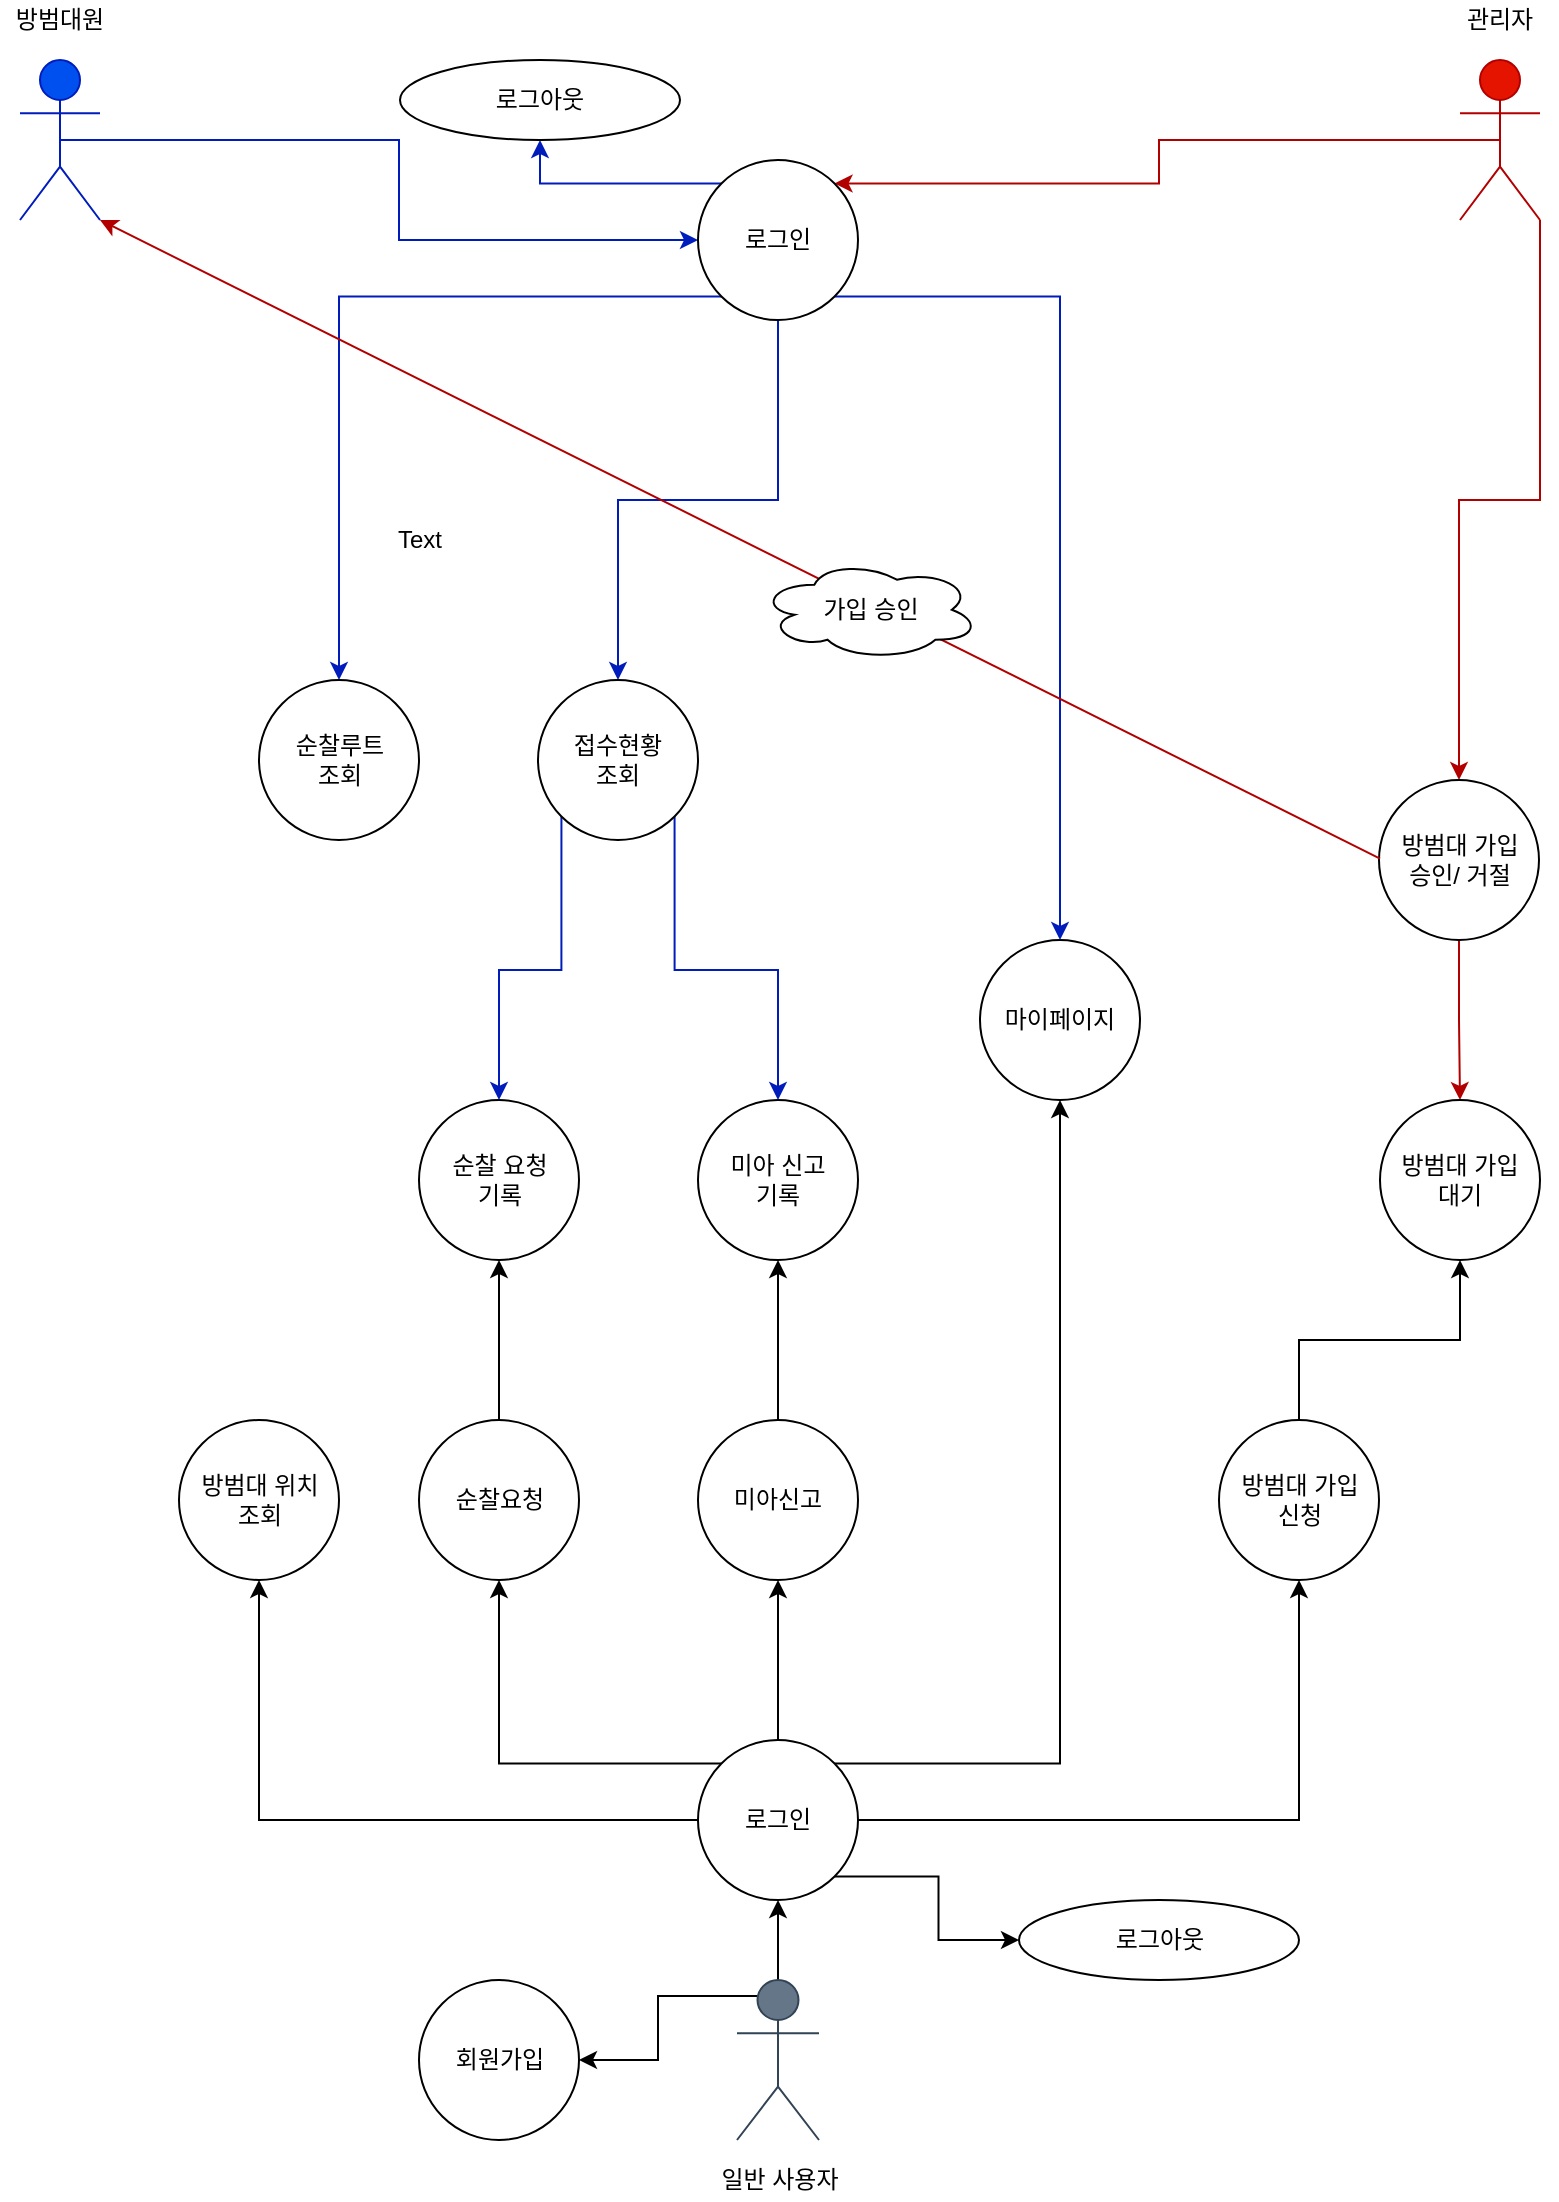 <mxfile version="13.5.8" type="github">
  <diagram id="C5RBs43oDa-KdzZeNtuy" name="Page-1">
    <mxGraphModel dx="2370" dy="1323" grid="1" gridSize="10" guides="1" tooltips="1" connect="1" arrows="1" fold="1" page="1" pageScale="1" pageWidth="827" pageHeight="1169" math="0" shadow="0">
      <root>
        <object label="" id="WIyWlLk6GJQsqaUBKTNV-0">
          <mxCell />
        </object>
        <mxCell id="WIyWlLk6GJQsqaUBKTNV-1" parent="WIyWlLk6GJQsqaUBKTNV-0" />
        <mxCell id="tuNQhOMpHqH_E0YNH1Yw-140" style="edgeStyle=orthogonalEdgeStyle;rounded=0;orthogonalLoop=1;jettySize=auto;html=1;exitX=0.5;exitY=0.5;exitDx=0;exitDy=0;exitPerimeter=0;entryX=1;entryY=0;entryDx=0;entryDy=0;fillColor=#e51400;strokeColor=#B20000;" edge="1" parent="WIyWlLk6GJQsqaUBKTNV-1" source="tuNQhOMpHqH_E0YNH1Yw-69" target="tuNQhOMpHqH_E0YNH1Yw-99">
          <mxGeometry relative="1" as="geometry" />
        </mxCell>
        <mxCell id="tuNQhOMpHqH_E0YNH1Yw-144" style="edgeStyle=orthogonalEdgeStyle;rounded=0;orthogonalLoop=1;jettySize=auto;html=1;exitX=1;exitY=1;exitDx=0;exitDy=0;exitPerimeter=0;entryX=0.5;entryY=0;entryDx=0;entryDy=0;fillColor=#e51400;strokeColor=#B20000;" edge="1" parent="WIyWlLk6GJQsqaUBKTNV-1" source="tuNQhOMpHqH_E0YNH1Yw-69" target="tuNQhOMpHqH_E0YNH1Yw-142">
          <mxGeometry relative="1" as="geometry" />
        </mxCell>
        <mxCell id="tuNQhOMpHqH_E0YNH1Yw-69" value="관리자&lt;br&gt;" style="shape=umlActor;verticalLabelPosition=bottom;verticalAlign=top;html=1;outlineConnect=0;fillColor=#e51400;strokeColor=#B20000;fontColor=#ffffff;" vertex="1" parent="WIyWlLk6GJQsqaUBKTNV-1">
          <mxGeometry x="760" y="80" width="40" height="80" as="geometry" />
        </mxCell>
        <mxCell id="tuNQhOMpHqH_E0YNH1Yw-123" style="edgeStyle=orthogonalEdgeStyle;rounded=0;orthogonalLoop=1;jettySize=auto;html=1;exitX=0.5;exitY=0.5;exitDx=0;exitDy=0;exitPerimeter=0;entryX=0;entryY=0.5;entryDx=0;entryDy=0;fillColor=#0050ef;strokeColor=#001DBC;" edge="1" parent="WIyWlLk6GJQsqaUBKTNV-1" source="tuNQhOMpHqH_E0YNH1Yw-71" target="tuNQhOMpHqH_E0YNH1Yw-99">
          <mxGeometry relative="1" as="geometry" />
        </mxCell>
        <mxCell id="tuNQhOMpHqH_E0YNH1Yw-71" value="방범대원" style="shape=umlActor;verticalLabelPosition=bottom;verticalAlign=top;html=1;outlineConnect=0;fillColor=#0050ef;strokeColor=#001DBC;fontColor=#ffffff;" vertex="1" parent="WIyWlLk6GJQsqaUBKTNV-1">
          <mxGeometry x="40" y="80" width="40" height="80" as="geometry" />
        </mxCell>
        <mxCell id="tuNQhOMpHqH_E0YNH1Yw-85" style="edgeStyle=orthogonalEdgeStyle;rounded=0;orthogonalLoop=1;jettySize=auto;html=1;exitX=0.5;exitY=0;exitDx=0;exitDy=0;exitPerimeter=0;entryX=0.5;entryY=1;entryDx=0;entryDy=0;" edge="1" parent="WIyWlLk6GJQsqaUBKTNV-1" source="tuNQhOMpHqH_E0YNH1Yw-72" target="tuNQhOMpHqH_E0YNH1Yw-76">
          <mxGeometry relative="1" as="geometry" />
        </mxCell>
        <mxCell id="tuNQhOMpHqH_E0YNH1Yw-97" style="edgeStyle=orthogonalEdgeStyle;rounded=0;orthogonalLoop=1;jettySize=auto;html=1;exitX=0.25;exitY=0.1;exitDx=0;exitDy=0;exitPerimeter=0;entryX=1;entryY=0.5;entryDx=0;entryDy=0;" edge="1" parent="WIyWlLk6GJQsqaUBKTNV-1" source="tuNQhOMpHqH_E0YNH1Yw-72" target="tuNQhOMpHqH_E0YNH1Yw-77">
          <mxGeometry relative="1" as="geometry" />
        </mxCell>
        <mxCell id="tuNQhOMpHqH_E0YNH1Yw-72" value="일반회원" style="shape=umlActor;verticalLabelPosition=bottom;verticalAlign=top;html=1;outlineConnect=0;strokeColor=#314354;fillColor=#647687;fontColor=#ffffff;" vertex="1" parent="WIyWlLk6GJQsqaUBKTNV-1">
          <mxGeometry x="398.5" y="1040" width="41" height="80" as="geometry" />
        </mxCell>
        <mxCell id="tuNQhOMpHqH_E0YNH1Yw-88" style="edgeStyle=orthogonalEdgeStyle;rounded=0;orthogonalLoop=1;jettySize=auto;html=1;exitX=0.5;exitY=0;exitDx=0;exitDy=0;" edge="1" parent="WIyWlLk6GJQsqaUBKTNV-1" source="tuNQhOMpHqH_E0YNH1Yw-76" target="tuNQhOMpHqH_E0YNH1Yw-79">
          <mxGeometry relative="1" as="geometry" />
        </mxCell>
        <mxCell id="tuNQhOMpHqH_E0YNH1Yw-89" style="edgeStyle=orthogonalEdgeStyle;rounded=0;orthogonalLoop=1;jettySize=auto;html=1;exitX=0;exitY=0.5;exitDx=0;exitDy=0;entryX=0.5;entryY=1;entryDx=0;entryDy=0;" edge="1" parent="WIyWlLk6GJQsqaUBKTNV-1" source="tuNQhOMpHqH_E0YNH1Yw-76" target="tuNQhOMpHqH_E0YNH1Yw-81">
          <mxGeometry relative="1" as="geometry" />
        </mxCell>
        <mxCell id="tuNQhOMpHqH_E0YNH1Yw-90" style="edgeStyle=orthogonalEdgeStyle;rounded=0;orthogonalLoop=1;jettySize=auto;html=1;exitX=0;exitY=0;exitDx=0;exitDy=0;entryX=0.5;entryY=1;entryDx=0;entryDy=0;" edge="1" parent="WIyWlLk6GJQsqaUBKTNV-1" source="tuNQhOMpHqH_E0YNH1Yw-76" target="tuNQhOMpHqH_E0YNH1Yw-80">
          <mxGeometry relative="1" as="geometry" />
        </mxCell>
        <mxCell id="tuNQhOMpHqH_E0YNH1Yw-94" style="edgeStyle=orthogonalEdgeStyle;rounded=0;orthogonalLoop=1;jettySize=auto;html=1;exitX=1;exitY=0;exitDx=0;exitDy=0;entryX=0.5;entryY=1;entryDx=0;entryDy=0;" edge="1" parent="WIyWlLk6GJQsqaUBKTNV-1" source="tuNQhOMpHqH_E0YNH1Yw-76" target="tuNQhOMpHqH_E0YNH1Yw-82">
          <mxGeometry relative="1" as="geometry" />
        </mxCell>
        <mxCell id="tuNQhOMpHqH_E0YNH1Yw-95" style="edgeStyle=orthogonalEdgeStyle;rounded=0;orthogonalLoop=1;jettySize=auto;html=1;exitX=1;exitY=0.5;exitDx=0;exitDy=0;entryX=0.5;entryY=1;entryDx=0;entryDy=0;" edge="1" parent="WIyWlLk6GJQsqaUBKTNV-1" source="tuNQhOMpHqH_E0YNH1Yw-76" target="tuNQhOMpHqH_E0YNH1Yw-83">
          <mxGeometry relative="1" as="geometry" />
        </mxCell>
        <mxCell id="tuNQhOMpHqH_E0YNH1Yw-108" style="edgeStyle=orthogonalEdgeStyle;rounded=0;orthogonalLoop=1;jettySize=auto;html=1;exitX=1;exitY=1;exitDx=0;exitDy=0;entryX=0;entryY=0.5;entryDx=0;entryDy=0;" edge="1" parent="WIyWlLk6GJQsqaUBKTNV-1" source="tuNQhOMpHqH_E0YNH1Yw-76" target="tuNQhOMpHqH_E0YNH1Yw-107">
          <mxGeometry relative="1" as="geometry" />
        </mxCell>
        <mxCell id="tuNQhOMpHqH_E0YNH1Yw-76" value="로그인" style="ellipse;whiteSpace=wrap;html=1;aspect=fixed;" vertex="1" parent="WIyWlLk6GJQsqaUBKTNV-1">
          <mxGeometry x="379" y="920" width="80" height="80" as="geometry" />
        </mxCell>
        <mxCell id="tuNQhOMpHqH_E0YNH1Yw-77" value="회원가입" style="ellipse;whiteSpace=wrap;html=1;aspect=fixed;" vertex="1" parent="WIyWlLk6GJQsqaUBKTNV-1">
          <mxGeometry x="239.5" y="1040" width="80" height="80" as="geometry" />
        </mxCell>
        <mxCell id="tuNQhOMpHqH_E0YNH1Yw-138" style="edgeStyle=orthogonalEdgeStyle;rounded=0;orthogonalLoop=1;jettySize=auto;html=1;exitX=0.5;exitY=0;exitDx=0;exitDy=0;entryX=0.5;entryY=1;entryDx=0;entryDy=0;" edge="1" parent="WIyWlLk6GJQsqaUBKTNV-1" source="tuNQhOMpHqH_E0YNH1Yw-79" target="tuNQhOMpHqH_E0YNH1Yw-116">
          <mxGeometry relative="1" as="geometry" />
        </mxCell>
        <mxCell id="tuNQhOMpHqH_E0YNH1Yw-79" value="미아신고" style="ellipse;whiteSpace=wrap;html=1;aspect=fixed;" vertex="1" parent="WIyWlLk6GJQsqaUBKTNV-1">
          <mxGeometry x="379" y="760" width="80" height="80" as="geometry" />
        </mxCell>
        <mxCell id="tuNQhOMpHqH_E0YNH1Yw-137" style="edgeStyle=orthogonalEdgeStyle;rounded=0;orthogonalLoop=1;jettySize=auto;html=1;exitX=0.5;exitY=0;exitDx=0;exitDy=0;entryX=0.5;entryY=1;entryDx=0;entryDy=0;" edge="1" parent="WIyWlLk6GJQsqaUBKTNV-1" source="tuNQhOMpHqH_E0YNH1Yw-80" target="tuNQhOMpHqH_E0YNH1Yw-115">
          <mxGeometry relative="1" as="geometry" />
        </mxCell>
        <mxCell id="tuNQhOMpHqH_E0YNH1Yw-80" value="순찰요청" style="ellipse;whiteSpace=wrap;html=1;aspect=fixed;" vertex="1" parent="WIyWlLk6GJQsqaUBKTNV-1">
          <mxGeometry x="239.5" y="760" width="80" height="80" as="geometry" />
        </mxCell>
        <mxCell id="tuNQhOMpHqH_E0YNH1Yw-81" value="방범대 위치&lt;br&gt;조회" style="ellipse;whiteSpace=wrap;html=1;aspect=fixed;" vertex="1" parent="WIyWlLk6GJQsqaUBKTNV-1">
          <mxGeometry x="119.5" y="760" width="80" height="80" as="geometry" />
        </mxCell>
        <mxCell id="tuNQhOMpHqH_E0YNH1Yw-82" value="마이페이지" style="ellipse;whiteSpace=wrap;html=1;aspect=fixed;" vertex="1" parent="WIyWlLk6GJQsqaUBKTNV-1">
          <mxGeometry x="520" y="520" width="80" height="80" as="geometry" />
        </mxCell>
        <mxCell id="tuNQhOMpHqH_E0YNH1Yw-147" style="edgeStyle=orthogonalEdgeStyle;rounded=0;orthogonalLoop=1;jettySize=auto;html=1;exitX=0.5;exitY=0;exitDx=0;exitDy=0;entryX=0.5;entryY=1;entryDx=0;entryDy=0;" edge="1" parent="WIyWlLk6GJQsqaUBKTNV-1" source="tuNQhOMpHqH_E0YNH1Yw-83" target="tuNQhOMpHqH_E0YNH1Yw-146">
          <mxGeometry relative="1" as="geometry" />
        </mxCell>
        <mxCell id="tuNQhOMpHqH_E0YNH1Yw-83" value="방범대 가입&lt;br&gt;신청" style="ellipse;whiteSpace=wrap;html=1;aspect=fixed;" vertex="1" parent="WIyWlLk6GJQsqaUBKTNV-1">
          <mxGeometry x="639.5" y="760" width="80" height="80" as="geometry" />
        </mxCell>
        <mxCell id="tuNQhOMpHqH_E0YNH1Yw-124" style="edgeStyle=orthogonalEdgeStyle;rounded=0;orthogonalLoop=1;jettySize=auto;html=1;exitX=0;exitY=0;exitDx=0;exitDy=0;entryX=0.5;entryY=1;entryDx=0;entryDy=0;fillColor=#0050ef;strokeColor=#001DBC;" edge="1" parent="WIyWlLk6GJQsqaUBKTNV-1" source="tuNQhOMpHqH_E0YNH1Yw-99" target="tuNQhOMpHqH_E0YNH1Yw-110">
          <mxGeometry relative="1" as="geometry" />
        </mxCell>
        <mxCell id="tuNQhOMpHqH_E0YNH1Yw-141" style="edgeStyle=orthogonalEdgeStyle;rounded=0;orthogonalLoop=1;jettySize=auto;html=1;exitX=1;exitY=1;exitDx=0;exitDy=0;entryX=0.5;entryY=0;entryDx=0;entryDy=0;fillColor=#0050ef;strokeColor=#001DBC;" edge="1" parent="WIyWlLk6GJQsqaUBKTNV-1" source="tuNQhOMpHqH_E0YNH1Yw-99" target="tuNQhOMpHqH_E0YNH1Yw-82">
          <mxGeometry relative="1" as="geometry" />
        </mxCell>
        <mxCell id="tuNQhOMpHqH_E0YNH1Yw-150" style="edgeStyle=orthogonalEdgeStyle;rounded=0;orthogonalLoop=1;jettySize=auto;html=1;exitX=0;exitY=1;exitDx=0;exitDy=0;entryX=0.5;entryY=0;entryDx=0;entryDy=0;fillColor=#0050ef;strokeColor=#001DBC;" edge="1" parent="WIyWlLk6GJQsqaUBKTNV-1" source="tuNQhOMpHqH_E0YNH1Yw-99" target="tuNQhOMpHqH_E0YNH1Yw-149">
          <mxGeometry relative="1" as="geometry" />
        </mxCell>
        <mxCell id="tuNQhOMpHqH_E0YNH1Yw-151" style="edgeStyle=orthogonalEdgeStyle;rounded=0;orthogonalLoop=1;jettySize=auto;html=1;exitX=0.5;exitY=1;exitDx=0;exitDy=0;entryX=0.5;entryY=0;entryDx=0;entryDy=0;fillColor=#0050ef;strokeColor=#001DBC;" edge="1" parent="WIyWlLk6GJQsqaUBKTNV-1" source="tuNQhOMpHqH_E0YNH1Yw-99" target="tuNQhOMpHqH_E0YNH1Yw-126">
          <mxGeometry relative="1" as="geometry" />
        </mxCell>
        <mxCell id="tuNQhOMpHqH_E0YNH1Yw-99" value="로그인" style="ellipse;whiteSpace=wrap;html=1;aspect=fixed;" vertex="1" parent="WIyWlLk6GJQsqaUBKTNV-1">
          <mxGeometry x="379" y="130" width="80" height="80" as="geometry" />
        </mxCell>
        <mxCell id="tuNQhOMpHqH_E0YNH1Yw-107" value="로그아웃" style="ellipse;whiteSpace=wrap;html=1;" vertex="1" parent="WIyWlLk6GJQsqaUBKTNV-1">
          <mxGeometry x="539.5" y="1000" width="140" height="40" as="geometry" />
        </mxCell>
        <mxCell id="tuNQhOMpHqH_E0YNH1Yw-110" value="로그아웃" style="ellipse;whiteSpace=wrap;html=1;" vertex="1" parent="WIyWlLk6GJQsqaUBKTNV-1">
          <mxGeometry x="230" y="80" width="140" height="40" as="geometry" />
        </mxCell>
        <mxCell id="tuNQhOMpHqH_E0YNH1Yw-115" value="순찰 요청&lt;br&gt;기록" style="ellipse;whiteSpace=wrap;html=1;aspect=fixed;" vertex="1" parent="WIyWlLk6GJQsqaUBKTNV-1">
          <mxGeometry x="239.5" y="600" width="80" height="80" as="geometry" />
        </mxCell>
        <mxCell id="tuNQhOMpHqH_E0YNH1Yw-116" value="미아 신고&lt;br&gt;기록" style="ellipse;whiteSpace=wrap;html=1;aspect=fixed;" vertex="1" parent="WIyWlLk6GJQsqaUBKTNV-1">
          <mxGeometry x="379" y="600" width="80" height="80" as="geometry" />
        </mxCell>
        <mxCell id="tuNQhOMpHqH_E0YNH1Yw-128" style="edgeStyle=orthogonalEdgeStyle;rounded=0;orthogonalLoop=1;jettySize=auto;html=1;exitX=0;exitY=1;exitDx=0;exitDy=0;entryX=0.5;entryY=0;entryDx=0;entryDy=0;fillColor=#0050ef;strokeColor=#001DBC;" edge="1" parent="WIyWlLk6GJQsqaUBKTNV-1" source="tuNQhOMpHqH_E0YNH1Yw-126" target="tuNQhOMpHqH_E0YNH1Yw-115">
          <mxGeometry relative="1" as="geometry" />
        </mxCell>
        <mxCell id="tuNQhOMpHqH_E0YNH1Yw-129" style="edgeStyle=orthogonalEdgeStyle;rounded=0;orthogonalLoop=1;jettySize=auto;html=1;exitX=1;exitY=1;exitDx=0;exitDy=0;entryX=0.5;entryY=0;entryDx=0;entryDy=0;fillColor=#0050ef;strokeColor=#001DBC;" edge="1" parent="WIyWlLk6GJQsqaUBKTNV-1" source="tuNQhOMpHqH_E0YNH1Yw-126" target="tuNQhOMpHqH_E0YNH1Yw-116">
          <mxGeometry relative="1" as="geometry" />
        </mxCell>
        <mxCell id="tuNQhOMpHqH_E0YNH1Yw-126" value="접수현황&lt;br&gt;조회" style="ellipse;whiteSpace=wrap;html=1;aspect=fixed;" vertex="1" parent="WIyWlLk6GJQsqaUBKTNV-1">
          <mxGeometry x="299" y="390" width="80" height="80" as="geometry" />
        </mxCell>
        <mxCell id="tuNQhOMpHqH_E0YNH1Yw-148" style="edgeStyle=orthogonalEdgeStyle;rounded=0;orthogonalLoop=1;jettySize=auto;html=1;exitX=0.5;exitY=1;exitDx=0;exitDy=0;entryX=0.5;entryY=0;entryDx=0;entryDy=0;fillColor=#e51400;strokeColor=#B20000;" edge="1" parent="WIyWlLk6GJQsqaUBKTNV-1" source="tuNQhOMpHqH_E0YNH1Yw-142" target="tuNQhOMpHqH_E0YNH1Yw-146">
          <mxGeometry relative="1" as="geometry" />
        </mxCell>
        <mxCell id="tuNQhOMpHqH_E0YNH1Yw-142" value="방범대 가입&lt;br&gt;승인/ 거절" style="ellipse;whiteSpace=wrap;html=1;aspect=fixed;" vertex="1" parent="WIyWlLk6GJQsqaUBKTNV-1">
          <mxGeometry x="719.5" y="440" width="80" height="80" as="geometry" />
        </mxCell>
        <mxCell id="tuNQhOMpHqH_E0YNH1Yw-146" value="방범대 가입&lt;br&gt;대기" style="ellipse;whiteSpace=wrap;html=1;aspect=fixed;" vertex="1" parent="WIyWlLk6GJQsqaUBKTNV-1">
          <mxGeometry x="720" y="600" width="80" height="80" as="geometry" />
        </mxCell>
        <mxCell id="tuNQhOMpHqH_E0YNH1Yw-149" value="순찰루트&lt;br&gt;조회" style="ellipse;whiteSpace=wrap;html=1;aspect=fixed;" vertex="1" parent="WIyWlLk6GJQsqaUBKTNV-1">
          <mxGeometry x="159.5" y="390" width="80" height="80" as="geometry" />
        </mxCell>
        <mxCell id="tuNQhOMpHqH_E0YNH1Yw-154" value="" style="endArrow=classic;html=1;entryX=1;entryY=1;entryDx=0;entryDy=0;entryPerimeter=0;fillColor=#e51400;strokeColor=#B20000;" edge="1" parent="WIyWlLk6GJQsqaUBKTNV-1" target="tuNQhOMpHqH_E0YNH1Yw-71">
          <mxGeometry relative="1" as="geometry">
            <mxPoint x="720" y="479.29" as="sourcePoint" />
            <mxPoint x="50" y="479" as="targetPoint" />
          </mxGeometry>
        </mxCell>
        <mxCell id="tuNQhOMpHqH_E0YNH1Yw-155" value="가입 승인" style="shape=cloud;html=1;outlineConnect=0;" vertex="1" parent="tuNQhOMpHqH_E0YNH1Yw-154">
          <mxGeometry width="110" height="50" relative="1" as="geometry">
            <mxPoint x="9.58" y="10.15" as="offset" />
          </mxGeometry>
        </mxCell>
        <mxCell id="tuNQhOMpHqH_E0YNH1Yw-156" value="Text" style="text;html=1;strokeColor=none;fillColor=none;align=center;verticalAlign=middle;whiteSpace=wrap;rounded=0;" vertex="1" parent="WIyWlLk6GJQsqaUBKTNV-1">
          <mxGeometry x="220" y="310" width="40" height="20" as="geometry" />
        </mxCell>
        <mxCell id="tuNQhOMpHqH_E0YNH1Yw-157" value="방범대원" style="text;html=1;strokeColor=none;fillColor=none;align=center;verticalAlign=middle;whiteSpace=wrap;rounded=0;" vertex="1" parent="WIyWlLk6GJQsqaUBKTNV-1">
          <mxGeometry x="30" y="50" width="60" height="20" as="geometry" />
        </mxCell>
        <mxCell id="tuNQhOMpHqH_E0YNH1Yw-158" value="관리자" style="text;html=1;strokeColor=none;fillColor=none;align=center;verticalAlign=middle;whiteSpace=wrap;rounded=0;" vertex="1" parent="WIyWlLk6GJQsqaUBKTNV-1">
          <mxGeometry x="755" y="50" width="50" height="20" as="geometry" />
        </mxCell>
        <mxCell id="tuNQhOMpHqH_E0YNH1Yw-159" value="일반 사용자" style="text;html=1;strokeColor=none;fillColor=none;align=center;verticalAlign=middle;whiteSpace=wrap;rounded=0;" vertex="1" parent="WIyWlLk6GJQsqaUBKTNV-1">
          <mxGeometry x="380" y="1130" width="80" height="20" as="geometry" />
        </mxCell>
      </root>
    </mxGraphModel>
  </diagram>
</mxfile>
